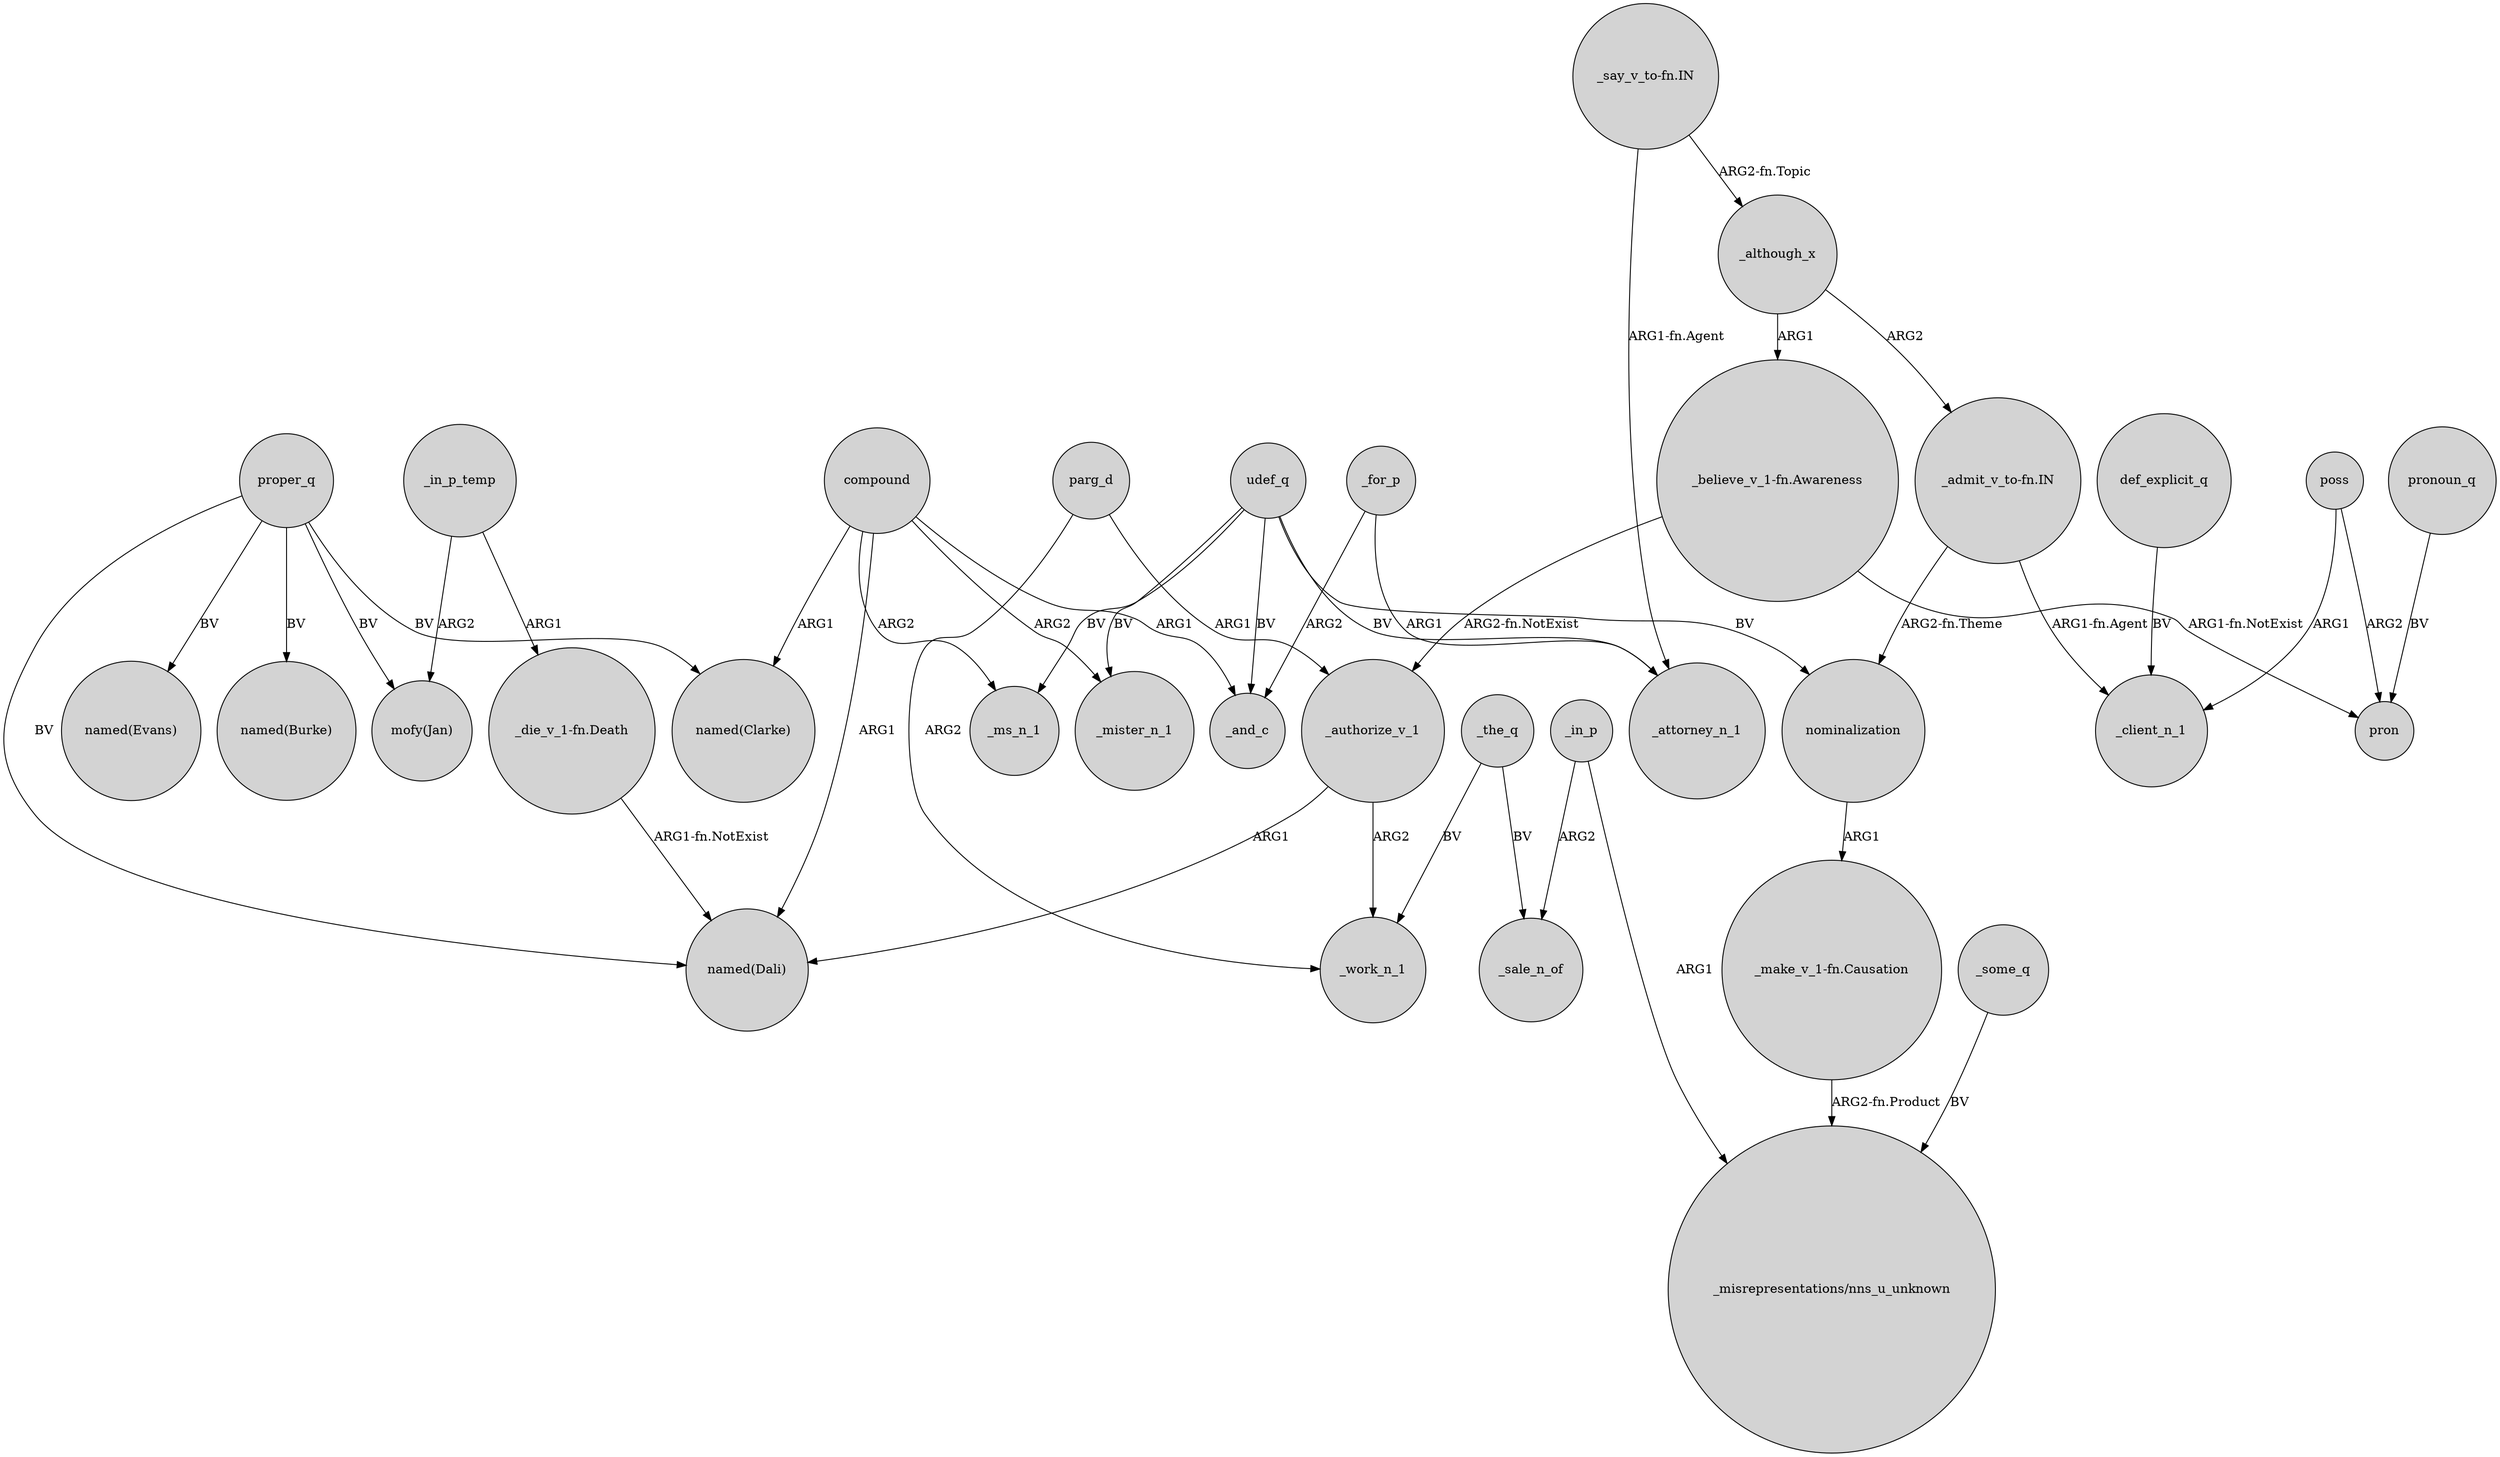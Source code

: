 digraph {
	node [shape=circle style=filled]
	compound -> "named(Clarke)" [label=ARG1]
	def_explicit_q -> _client_n_1 [label=BV]
	proper_q -> "named(Evans)" [label=BV]
	"_say_v_to-fn.IN" -> _attorney_n_1 [label="ARG1-fn.Agent"]
	_authorize_v_1 -> _work_n_1 [label=ARG2]
	"_admit_v_to-fn.IN" -> nominalization [label="ARG2-fn.Theme"]
	_authorize_v_1 -> "named(Dali)" [label=ARG1]
	_although_x -> "_believe_v_1-fn.Awareness" [label=ARG1]
	poss -> pron [label=ARG2]
	_in_p_temp -> "mofy(Jan)" [label=ARG2]
	_the_q -> _work_n_1 [label=BV]
	compound -> _mister_n_1 [label=ARG2]
	"_admit_v_to-fn.IN" -> _client_n_1 [label="ARG1-fn.Agent"]
	udef_q -> _mister_n_1 [label=BV]
	_for_p -> _and_c [label=ARG2]
	proper_q -> "named(Burke)" [label=BV]
	"_say_v_to-fn.IN" -> _although_x [label="ARG2-fn.Topic"]
	_in_p -> "_misrepresentations/nns_u_unknown" [label=ARG1]
	proper_q -> "named(Clarke)" [label=BV]
	proper_q -> "mofy(Jan)" [label=BV]
	compound -> _ms_n_1 [label=ARG2]
	_in_p -> _sale_n_of [label=ARG2]
	pronoun_q -> pron [label=BV]
	proper_q -> "named(Dali)" [label=BV]
	udef_q -> _attorney_n_1 [label=BV]
	udef_q -> _ms_n_1 [label=BV]
	"_make_v_1-fn.Causation" -> "_misrepresentations/nns_u_unknown" [label="ARG2-fn.Product"]
	_the_q -> _sale_n_of [label=BV]
	parg_d -> _authorize_v_1 [label=ARG1]
	_although_x -> "_admit_v_to-fn.IN" [label=ARG2]
	compound -> _and_c [label=ARG1]
	nominalization -> "_make_v_1-fn.Causation" [label=ARG1]
	_in_p_temp -> "_die_v_1-fn.Death" [label=ARG1]
	parg_d -> _work_n_1 [label=ARG2]
	udef_q -> nominalization [label=BV]
	_for_p -> _attorney_n_1 [label=ARG1]
	"_believe_v_1-fn.Awareness" -> _authorize_v_1 [label="ARG2-fn.NotExist"]
	"_die_v_1-fn.Death" -> "named(Dali)" [label="ARG1-fn.NotExist"]
	"_believe_v_1-fn.Awareness" -> pron [label="ARG1-fn.NotExist"]
	udef_q -> _and_c [label=BV]
	_some_q -> "_misrepresentations/nns_u_unknown" [label=BV]
	poss -> _client_n_1 [label=ARG1]
	compound -> "named(Dali)" [label=ARG1]
}

